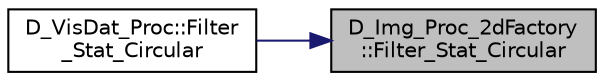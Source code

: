 digraph "D_Img_Proc_2dFactory::Filter_Stat_Circular"
{
 // LATEX_PDF_SIZE
  edge [fontname="Helvetica",fontsize="10",labelfontname="Helvetica",labelfontsize="10"];
  node [fontname="Helvetica",fontsize="10",shape=record];
  rankdir="RL";
  Node1 [label="D_Img_Proc_2dFactory\l::Filter_Stat_Circular",height=0.2,width=0.4,color="black", fillcolor="grey75", style="filled", fontcolor="black",tooltip=" "];
  Node1 -> Node2 [dir="back",color="midnightblue",fontsize="10",style="solid"];
  Node2 [label="D_VisDat_Proc::Filter\l_Stat_Circular",height=0.2,width=0.4,color="black", fillcolor="white", style="filled",URL="$class_d___vis_dat___proc.html#a4b01a75f2652c28e2170dced40d0fe53",tooltip=" "];
}
